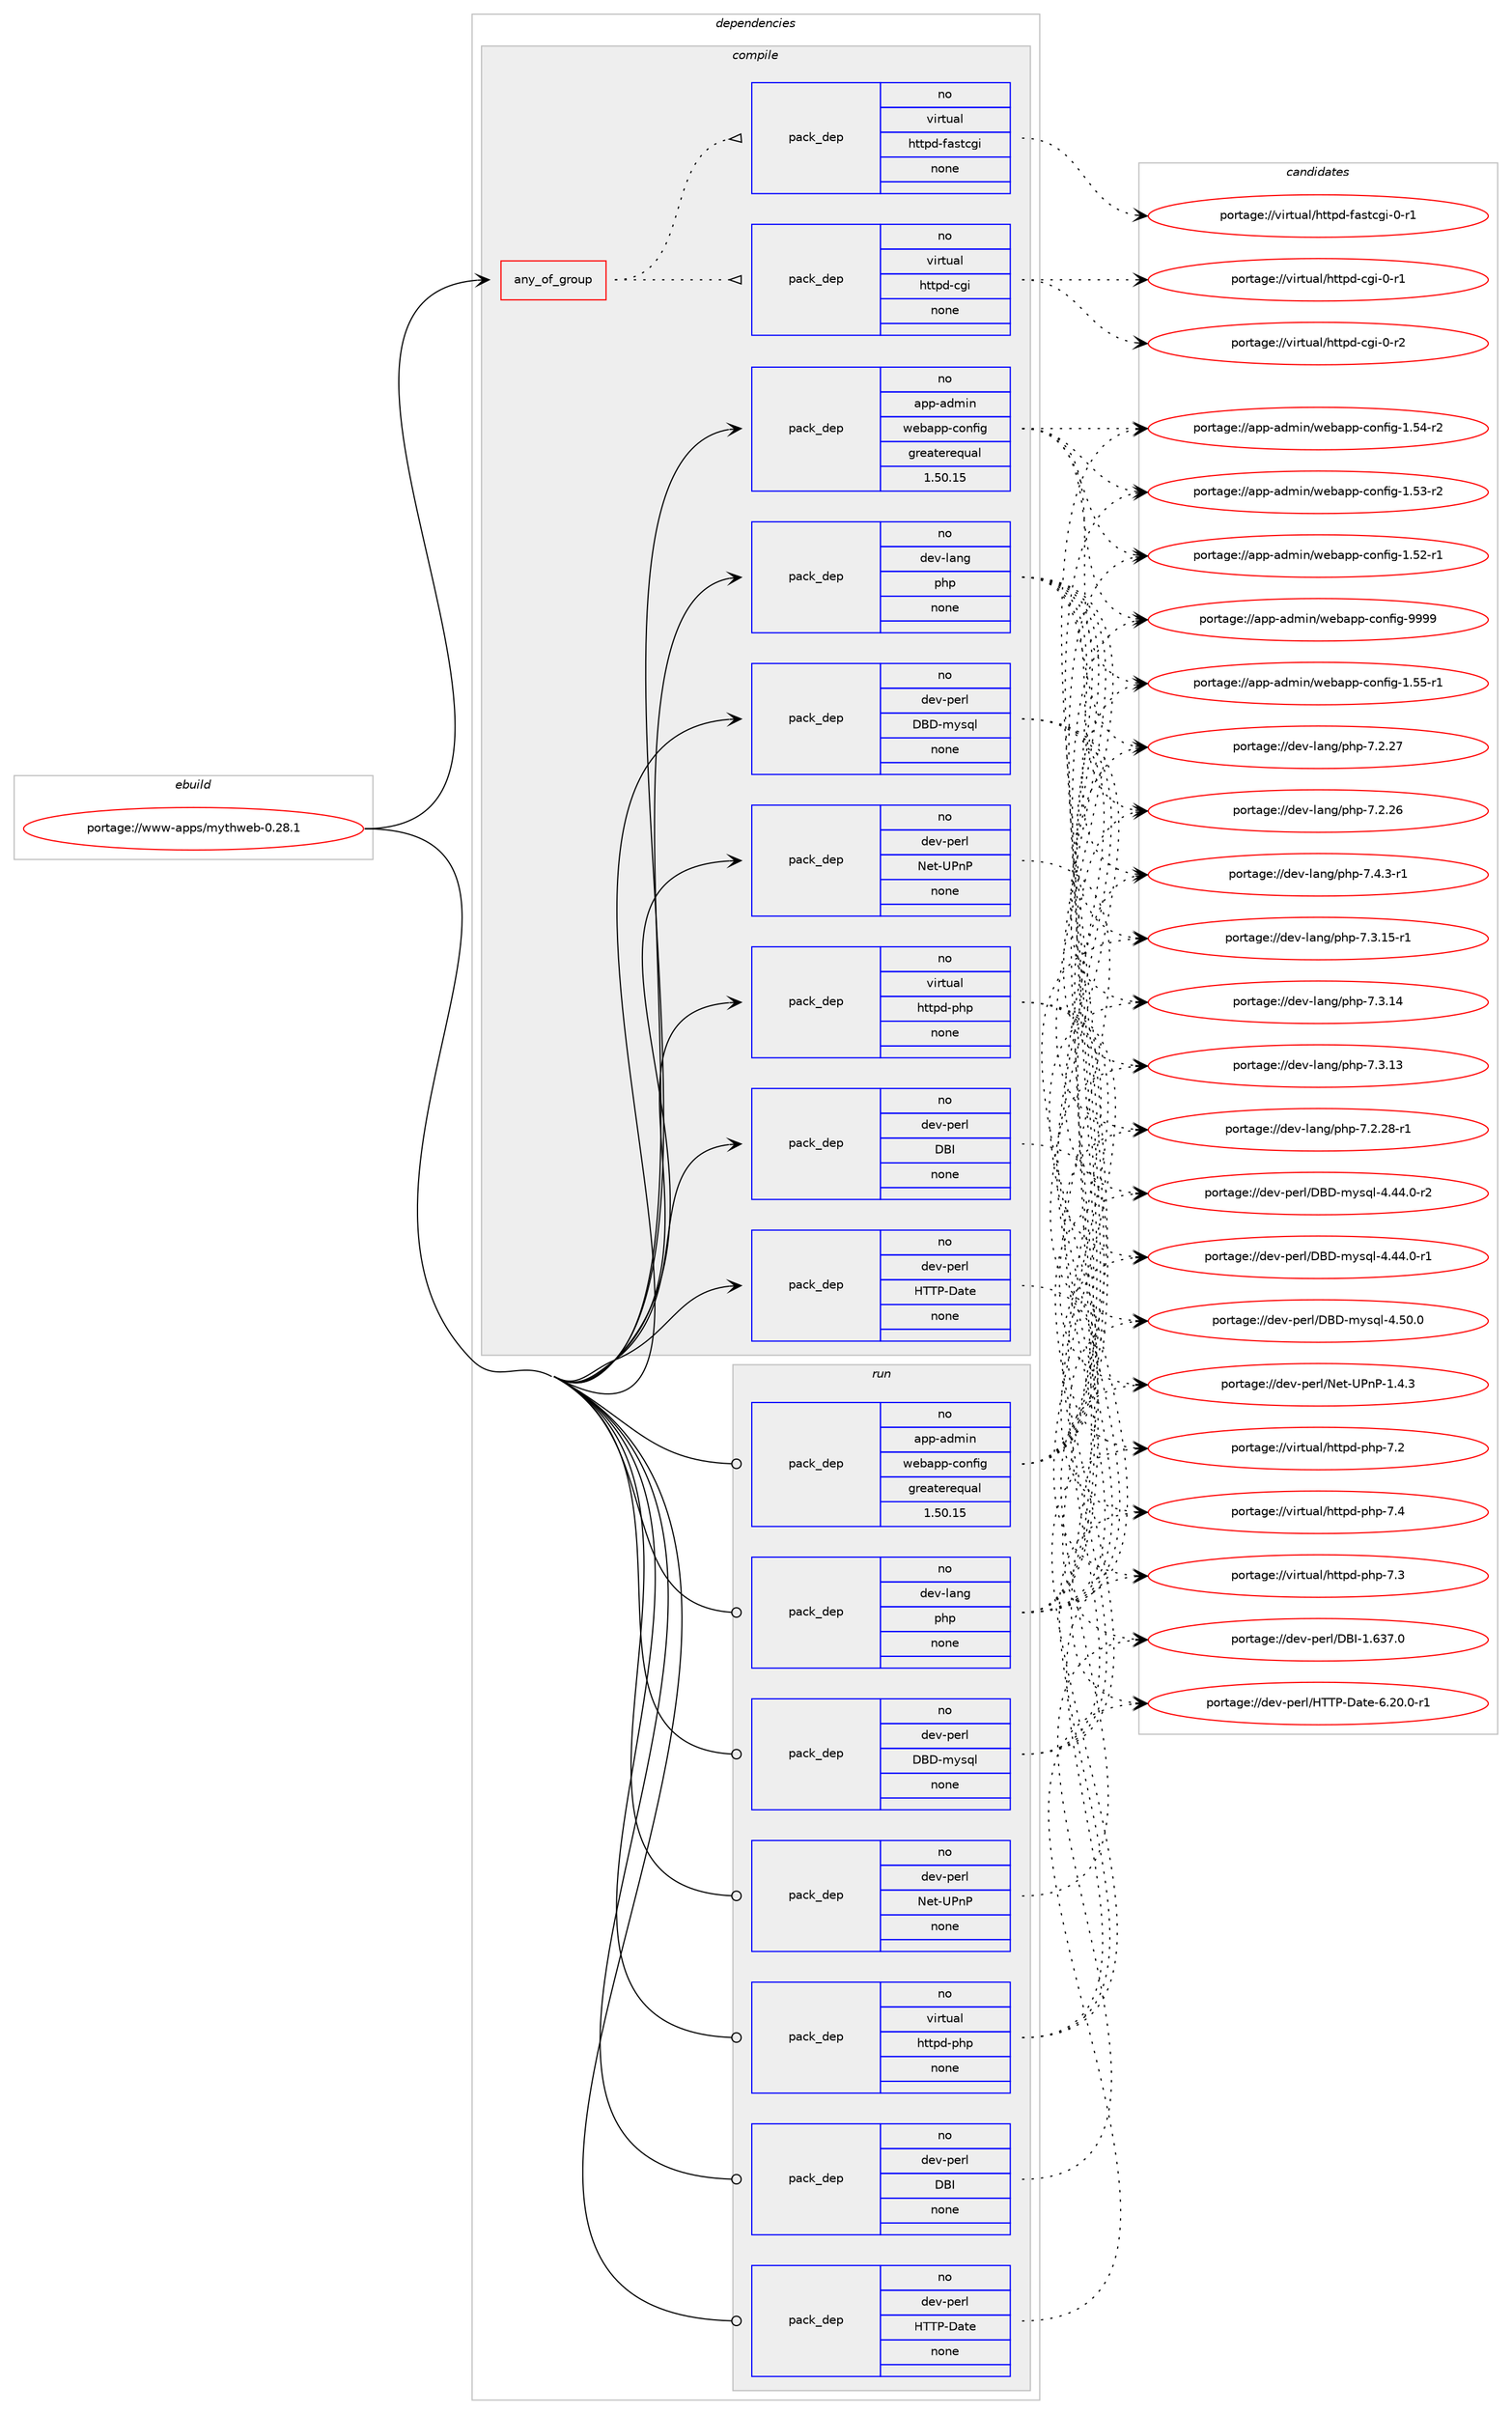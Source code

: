 digraph prolog {

# *************
# Graph options
# *************

newrank=true;
concentrate=true;
compound=true;
graph [rankdir=LR,fontname=Helvetica,fontsize=10,ranksep=1.5];#, ranksep=2.5, nodesep=0.2];
edge  [arrowhead=vee];
node  [fontname=Helvetica,fontsize=10];

# **********
# The ebuild
# **********

subgraph cluster_leftcol {
color=gray;
rank=same;
label=<<i>ebuild</i>>;
id [label="portage://www-apps/mythweb-0.28.1", color=red, width=4, href="../www-apps/mythweb-0.28.1.svg"];
}

# ****************
# The dependencies
# ****************

subgraph cluster_midcol {
color=gray;
label=<<i>dependencies</i>>;
subgraph cluster_compile {
fillcolor="#eeeeee";
style=filled;
label=<<i>compile</i>>;
subgraph any325 {
dependency18482 [label=<<TABLE BORDER="0" CELLBORDER="1" CELLSPACING="0" CELLPADDING="4"><TR><TD CELLPADDING="10">any_of_group</TD></TR></TABLE>>, shape=none, color=red];subgraph pack15493 {
dependency18483 [label=<<TABLE BORDER="0" CELLBORDER="1" CELLSPACING="0" CELLPADDING="4" WIDTH="220"><TR><TD ROWSPAN="6" CELLPADDING="30">pack_dep</TD></TR><TR><TD WIDTH="110">no</TD></TR><TR><TD>virtual</TD></TR><TR><TD>httpd-cgi</TD></TR><TR><TD>none</TD></TR><TR><TD></TD></TR></TABLE>>, shape=none, color=blue];
}
dependency18482:e -> dependency18483:w [weight=20,style="dotted",arrowhead="oinv"];
subgraph pack15494 {
dependency18484 [label=<<TABLE BORDER="0" CELLBORDER="1" CELLSPACING="0" CELLPADDING="4" WIDTH="220"><TR><TD ROWSPAN="6" CELLPADDING="30">pack_dep</TD></TR><TR><TD WIDTH="110">no</TD></TR><TR><TD>virtual</TD></TR><TR><TD>httpd-fastcgi</TD></TR><TR><TD>none</TD></TR><TR><TD></TD></TR></TABLE>>, shape=none, color=blue];
}
dependency18482:e -> dependency18484:w [weight=20,style="dotted",arrowhead="oinv"];
}
id:e -> dependency18482:w [weight=20,style="solid",arrowhead="vee"];
subgraph pack15495 {
dependency18485 [label=<<TABLE BORDER="0" CELLBORDER="1" CELLSPACING="0" CELLPADDING="4" WIDTH="220"><TR><TD ROWSPAN="6" CELLPADDING="30">pack_dep</TD></TR><TR><TD WIDTH="110">no</TD></TR><TR><TD>app-admin</TD></TR><TR><TD>webapp-config</TD></TR><TR><TD>greaterequal</TD></TR><TR><TD>1.50.15</TD></TR></TABLE>>, shape=none, color=blue];
}
id:e -> dependency18485:w [weight=20,style="solid",arrowhead="vee"];
subgraph pack15496 {
dependency18486 [label=<<TABLE BORDER="0" CELLBORDER="1" CELLSPACING="0" CELLPADDING="4" WIDTH="220"><TR><TD ROWSPAN="6" CELLPADDING="30">pack_dep</TD></TR><TR><TD WIDTH="110">no</TD></TR><TR><TD>dev-lang</TD></TR><TR><TD>php</TD></TR><TR><TD>none</TD></TR><TR><TD></TD></TR></TABLE>>, shape=none, color=blue];
}
id:e -> dependency18486:w [weight=20,style="solid",arrowhead="vee"];
subgraph pack15497 {
dependency18487 [label=<<TABLE BORDER="0" CELLBORDER="1" CELLSPACING="0" CELLPADDING="4" WIDTH="220"><TR><TD ROWSPAN="6" CELLPADDING="30">pack_dep</TD></TR><TR><TD WIDTH="110">no</TD></TR><TR><TD>dev-perl</TD></TR><TR><TD>DBD-mysql</TD></TR><TR><TD>none</TD></TR><TR><TD></TD></TR></TABLE>>, shape=none, color=blue];
}
id:e -> dependency18487:w [weight=20,style="solid",arrowhead="vee"];
subgraph pack15498 {
dependency18488 [label=<<TABLE BORDER="0" CELLBORDER="1" CELLSPACING="0" CELLPADDING="4" WIDTH="220"><TR><TD ROWSPAN="6" CELLPADDING="30">pack_dep</TD></TR><TR><TD WIDTH="110">no</TD></TR><TR><TD>dev-perl</TD></TR><TR><TD>DBI</TD></TR><TR><TD>none</TD></TR><TR><TD></TD></TR></TABLE>>, shape=none, color=blue];
}
id:e -> dependency18488:w [weight=20,style="solid",arrowhead="vee"];
subgraph pack15499 {
dependency18489 [label=<<TABLE BORDER="0" CELLBORDER="1" CELLSPACING="0" CELLPADDING="4" WIDTH="220"><TR><TD ROWSPAN="6" CELLPADDING="30">pack_dep</TD></TR><TR><TD WIDTH="110">no</TD></TR><TR><TD>dev-perl</TD></TR><TR><TD>HTTP-Date</TD></TR><TR><TD>none</TD></TR><TR><TD></TD></TR></TABLE>>, shape=none, color=blue];
}
id:e -> dependency18489:w [weight=20,style="solid",arrowhead="vee"];
subgraph pack15500 {
dependency18490 [label=<<TABLE BORDER="0" CELLBORDER="1" CELLSPACING="0" CELLPADDING="4" WIDTH="220"><TR><TD ROWSPAN="6" CELLPADDING="30">pack_dep</TD></TR><TR><TD WIDTH="110">no</TD></TR><TR><TD>dev-perl</TD></TR><TR><TD>Net-UPnP</TD></TR><TR><TD>none</TD></TR><TR><TD></TD></TR></TABLE>>, shape=none, color=blue];
}
id:e -> dependency18490:w [weight=20,style="solid",arrowhead="vee"];
subgraph pack15501 {
dependency18491 [label=<<TABLE BORDER="0" CELLBORDER="1" CELLSPACING="0" CELLPADDING="4" WIDTH="220"><TR><TD ROWSPAN="6" CELLPADDING="30">pack_dep</TD></TR><TR><TD WIDTH="110">no</TD></TR><TR><TD>virtual</TD></TR><TR><TD>httpd-php</TD></TR><TR><TD>none</TD></TR><TR><TD></TD></TR></TABLE>>, shape=none, color=blue];
}
id:e -> dependency18491:w [weight=20,style="solid",arrowhead="vee"];
}
subgraph cluster_compileandrun {
fillcolor="#eeeeee";
style=filled;
label=<<i>compile and run</i>>;
}
subgraph cluster_run {
fillcolor="#eeeeee";
style=filled;
label=<<i>run</i>>;
subgraph pack15502 {
dependency18492 [label=<<TABLE BORDER="0" CELLBORDER="1" CELLSPACING="0" CELLPADDING="4" WIDTH="220"><TR><TD ROWSPAN="6" CELLPADDING="30">pack_dep</TD></TR><TR><TD WIDTH="110">no</TD></TR><TR><TD>app-admin</TD></TR><TR><TD>webapp-config</TD></TR><TR><TD>greaterequal</TD></TR><TR><TD>1.50.15</TD></TR></TABLE>>, shape=none, color=blue];
}
id:e -> dependency18492:w [weight=20,style="solid",arrowhead="odot"];
subgraph pack15503 {
dependency18493 [label=<<TABLE BORDER="0" CELLBORDER="1" CELLSPACING="0" CELLPADDING="4" WIDTH="220"><TR><TD ROWSPAN="6" CELLPADDING="30">pack_dep</TD></TR><TR><TD WIDTH="110">no</TD></TR><TR><TD>dev-lang</TD></TR><TR><TD>php</TD></TR><TR><TD>none</TD></TR><TR><TD></TD></TR></TABLE>>, shape=none, color=blue];
}
id:e -> dependency18493:w [weight=20,style="solid",arrowhead="odot"];
subgraph pack15504 {
dependency18494 [label=<<TABLE BORDER="0" CELLBORDER="1" CELLSPACING="0" CELLPADDING="4" WIDTH="220"><TR><TD ROWSPAN="6" CELLPADDING="30">pack_dep</TD></TR><TR><TD WIDTH="110">no</TD></TR><TR><TD>dev-perl</TD></TR><TR><TD>DBD-mysql</TD></TR><TR><TD>none</TD></TR><TR><TD></TD></TR></TABLE>>, shape=none, color=blue];
}
id:e -> dependency18494:w [weight=20,style="solid",arrowhead="odot"];
subgraph pack15505 {
dependency18495 [label=<<TABLE BORDER="0" CELLBORDER="1" CELLSPACING="0" CELLPADDING="4" WIDTH="220"><TR><TD ROWSPAN="6" CELLPADDING="30">pack_dep</TD></TR><TR><TD WIDTH="110">no</TD></TR><TR><TD>dev-perl</TD></TR><TR><TD>DBI</TD></TR><TR><TD>none</TD></TR><TR><TD></TD></TR></TABLE>>, shape=none, color=blue];
}
id:e -> dependency18495:w [weight=20,style="solid",arrowhead="odot"];
subgraph pack15506 {
dependency18496 [label=<<TABLE BORDER="0" CELLBORDER="1" CELLSPACING="0" CELLPADDING="4" WIDTH="220"><TR><TD ROWSPAN="6" CELLPADDING="30">pack_dep</TD></TR><TR><TD WIDTH="110">no</TD></TR><TR><TD>dev-perl</TD></TR><TR><TD>HTTP-Date</TD></TR><TR><TD>none</TD></TR><TR><TD></TD></TR></TABLE>>, shape=none, color=blue];
}
id:e -> dependency18496:w [weight=20,style="solid",arrowhead="odot"];
subgraph pack15507 {
dependency18497 [label=<<TABLE BORDER="0" CELLBORDER="1" CELLSPACING="0" CELLPADDING="4" WIDTH="220"><TR><TD ROWSPAN="6" CELLPADDING="30">pack_dep</TD></TR><TR><TD WIDTH="110">no</TD></TR><TR><TD>dev-perl</TD></TR><TR><TD>Net-UPnP</TD></TR><TR><TD>none</TD></TR><TR><TD></TD></TR></TABLE>>, shape=none, color=blue];
}
id:e -> dependency18497:w [weight=20,style="solid",arrowhead="odot"];
subgraph pack15508 {
dependency18498 [label=<<TABLE BORDER="0" CELLBORDER="1" CELLSPACING="0" CELLPADDING="4" WIDTH="220"><TR><TD ROWSPAN="6" CELLPADDING="30">pack_dep</TD></TR><TR><TD WIDTH="110">no</TD></TR><TR><TD>virtual</TD></TR><TR><TD>httpd-php</TD></TR><TR><TD>none</TD></TR><TR><TD></TD></TR></TABLE>>, shape=none, color=blue];
}
id:e -> dependency18498:w [weight=20,style="solid",arrowhead="odot"];
}
}

# **************
# The candidates
# **************

subgraph cluster_choices {
rank=same;
color=gray;
label=<<i>candidates</i>>;

subgraph choice15493 {
color=black;
nodesep=1;
choice1181051141161179710847104116116112100459910310545484511450 [label="portage://virtual/httpd-cgi-0-r2", color=red, width=4,href="../virtual/httpd-cgi-0-r2.svg"];
choice1181051141161179710847104116116112100459910310545484511449 [label="portage://virtual/httpd-cgi-0-r1", color=red, width=4,href="../virtual/httpd-cgi-0-r1.svg"];
dependency18483:e -> choice1181051141161179710847104116116112100459910310545484511450:w [style=dotted,weight="100"];
dependency18483:e -> choice1181051141161179710847104116116112100459910310545484511449:w [style=dotted,weight="100"];
}
subgraph choice15494 {
color=black;
nodesep=1;
choice118105114116117971084710411611611210045102971151169910310545484511449 [label="portage://virtual/httpd-fastcgi-0-r1", color=red, width=4,href="../virtual/httpd-fastcgi-0-r1.svg"];
dependency18484:e -> choice118105114116117971084710411611611210045102971151169910310545484511449:w [style=dotted,weight="100"];
}
subgraph choice15495 {
color=black;
nodesep=1;
choice97112112459710010910511047119101989711211245991111101021051034557575757 [label="portage://app-admin/webapp-config-9999", color=red, width=4,href="../app-admin/webapp-config-9999.svg"];
choice971121124597100109105110471191019897112112459911111010210510345494653534511449 [label="portage://app-admin/webapp-config-1.55-r1", color=red, width=4,href="../app-admin/webapp-config-1.55-r1.svg"];
choice971121124597100109105110471191019897112112459911111010210510345494653524511450 [label="portage://app-admin/webapp-config-1.54-r2", color=red, width=4,href="../app-admin/webapp-config-1.54-r2.svg"];
choice971121124597100109105110471191019897112112459911111010210510345494653514511450 [label="portage://app-admin/webapp-config-1.53-r2", color=red, width=4,href="../app-admin/webapp-config-1.53-r2.svg"];
choice971121124597100109105110471191019897112112459911111010210510345494653504511449 [label="portage://app-admin/webapp-config-1.52-r1", color=red, width=4,href="../app-admin/webapp-config-1.52-r1.svg"];
dependency18485:e -> choice97112112459710010910511047119101989711211245991111101021051034557575757:w [style=dotted,weight="100"];
dependency18485:e -> choice971121124597100109105110471191019897112112459911111010210510345494653534511449:w [style=dotted,weight="100"];
dependency18485:e -> choice971121124597100109105110471191019897112112459911111010210510345494653524511450:w [style=dotted,weight="100"];
dependency18485:e -> choice971121124597100109105110471191019897112112459911111010210510345494653514511450:w [style=dotted,weight="100"];
dependency18485:e -> choice971121124597100109105110471191019897112112459911111010210510345494653504511449:w [style=dotted,weight="100"];
}
subgraph choice15496 {
color=black;
nodesep=1;
choice1001011184510897110103471121041124555465246514511449 [label="portage://dev-lang/php-7.4.3-r1", color=red, width=4,href="../dev-lang/php-7.4.3-r1.svg"];
choice100101118451089711010347112104112455546514649534511449 [label="portage://dev-lang/php-7.3.15-r1", color=red, width=4,href="../dev-lang/php-7.3.15-r1.svg"];
choice10010111845108971101034711210411245554651464952 [label="portage://dev-lang/php-7.3.14", color=red, width=4,href="../dev-lang/php-7.3.14.svg"];
choice10010111845108971101034711210411245554651464951 [label="portage://dev-lang/php-7.3.13", color=red, width=4,href="../dev-lang/php-7.3.13.svg"];
choice100101118451089711010347112104112455546504650564511449 [label="portage://dev-lang/php-7.2.28-r1", color=red, width=4,href="../dev-lang/php-7.2.28-r1.svg"];
choice10010111845108971101034711210411245554650465055 [label="portage://dev-lang/php-7.2.27", color=red, width=4,href="../dev-lang/php-7.2.27.svg"];
choice10010111845108971101034711210411245554650465054 [label="portage://dev-lang/php-7.2.26", color=red, width=4,href="../dev-lang/php-7.2.26.svg"];
dependency18486:e -> choice1001011184510897110103471121041124555465246514511449:w [style=dotted,weight="100"];
dependency18486:e -> choice100101118451089711010347112104112455546514649534511449:w [style=dotted,weight="100"];
dependency18486:e -> choice10010111845108971101034711210411245554651464952:w [style=dotted,weight="100"];
dependency18486:e -> choice10010111845108971101034711210411245554651464951:w [style=dotted,weight="100"];
dependency18486:e -> choice100101118451089711010347112104112455546504650564511449:w [style=dotted,weight="100"];
dependency18486:e -> choice10010111845108971101034711210411245554650465055:w [style=dotted,weight="100"];
dependency18486:e -> choice10010111845108971101034711210411245554650465054:w [style=dotted,weight="100"];
}
subgraph choice15497 {
color=black;
nodesep=1;
choice10010111845112101114108476866684510912111511310845524653484648 [label="portage://dev-perl/DBD-mysql-4.50.0", color=red, width=4,href="../dev-perl/DBD-mysql-4.50.0.svg"];
choice100101118451121011141084768666845109121115113108455246525246484511450 [label="portage://dev-perl/DBD-mysql-4.44.0-r2", color=red, width=4,href="../dev-perl/DBD-mysql-4.44.0-r2.svg"];
choice100101118451121011141084768666845109121115113108455246525246484511449 [label="portage://dev-perl/DBD-mysql-4.44.0-r1", color=red, width=4,href="../dev-perl/DBD-mysql-4.44.0-r1.svg"];
dependency18487:e -> choice10010111845112101114108476866684510912111511310845524653484648:w [style=dotted,weight="100"];
dependency18487:e -> choice100101118451121011141084768666845109121115113108455246525246484511450:w [style=dotted,weight="100"];
dependency18487:e -> choice100101118451121011141084768666845109121115113108455246525246484511449:w [style=dotted,weight="100"];
}
subgraph choice15498 {
color=black;
nodesep=1;
choice10010111845112101114108476866734549465451554648 [label="portage://dev-perl/DBI-1.637.0", color=red, width=4,href="../dev-perl/DBI-1.637.0.svg"];
dependency18488:e -> choice10010111845112101114108476866734549465451554648:w [style=dotted,weight="100"];
}
subgraph choice15499 {
color=black;
nodesep=1;
choice100101118451121011141084772848480456897116101455446504846484511449 [label="portage://dev-perl/HTTP-Date-6.20.0-r1", color=red, width=4,href="../dev-perl/HTTP-Date-6.20.0-r1.svg"];
dependency18489:e -> choice100101118451121011141084772848480456897116101455446504846484511449:w [style=dotted,weight="100"];
}
subgraph choice15500 {
color=black;
nodesep=1;
choice10010111845112101114108477810111645858011080454946524651 [label="portage://dev-perl/Net-UPnP-1.4.3", color=red, width=4,href="../dev-perl/Net-UPnP-1.4.3.svg"];
dependency18490:e -> choice10010111845112101114108477810111645858011080454946524651:w [style=dotted,weight="100"];
}
subgraph choice15501 {
color=black;
nodesep=1;
choice11810511411611797108471041161161121004511210411245554652 [label="portage://virtual/httpd-php-7.4", color=red, width=4,href="../virtual/httpd-php-7.4.svg"];
choice11810511411611797108471041161161121004511210411245554651 [label="portage://virtual/httpd-php-7.3", color=red, width=4,href="../virtual/httpd-php-7.3.svg"];
choice11810511411611797108471041161161121004511210411245554650 [label="portage://virtual/httpd-php-7.2", color=red, width=4,href="../virtual/httpd-php-7.2.svg"];
dependency18491:e -> choice11810511411611797108471041161161121004511210411245554652:w [style=dotted,weight="100"];
dependency18491:e -> choice11810511411611797108471041161161121004511210411245554651:w [style=dotted,weight="100"];
dependency18491:e -> choice11810511411611797108471041161161121004511210411245554650:w [style=dotted,weight="100"];
}
subgraph choice15502 {
color=black;
nodesep=1;
choice97112112459710010910511047119101989711211245991111101021051034557575757 [label="portage://app-admin/webapp-config-9999", color=red, width=4,href="../app-admin/webapp-config-9999.svg"];
choice971121124597100109105110471191019897112112459911111010210510345494653534511449 [label="portage://app-admin/webapp-config-1.55-r1", color=red, width=4,href="../app-admin/webapp-config-1.55-r1.svg"];
choice971121124597100109105110471191019897112112459911111010210510345494653524511450 [label="portage://app-admin/webapp-config-1.54-r2", color=red, width=4,href="../app-admin/webapp-config-1.54-r2.svg"];
choice971121124597100109105110471191019897112112459911111010210510345494653514511450 [label="portage://app-admin/webapp-config-1.53-r2", color=red, width=4,href="../app-admin/webapp-config-1.53-r2.svg"];
choice971121124597100109105110471191019897112112459911111010210510345494653504511449 [label="portage://app-admin/webapp-config-1.52-r1", color=red, width=4,href="../app-admin/webapp-config-1.52-r1.svg"];
dependency18492:e -> choice97112112459710010910511047119101989711211245991111101021051034557575757:w [style=dotted,weight="100"];
dependency18492:e -> choice971121124597100109105110471191019897112112459911111010210510345494653534511449:w [style=dotted,weight="100"];
dependency18492:e -> choice971121124597100109105110471191019897112112459911111010210510345494653524511450:w [style=dotted,weight="100"];
dependency18492:e -> choice971121124597100109105110471191019897112112459911111010210510345494653514511450:w [style=dotted,weight="100"];
dependency18492:e -> choice971121124597100109105110471191019897112112459911111010210510345494653504511449:w [style=dotted,weight="100"];
}
subgraph choice15503 {
color=black;
nodesep=1;
choice1001011184510897110103471121041124555465246514511449 [label="portage://dev-lang/php-7.4.3-r1", color=red, width=4,href="../dev-lang/php-7.4.3-r1.svg"];
choice100101118451089711010347112104112455546514649534511449 [label="portage://dev-lang/php-7.3.15-r1", color=red, width=4,href="../dev-lang/php-7.3.15-r1.svg"];
choice10010111845108971101034711210411245554651464952 [label="portage://dev-lang/php-7.3.14", color=red, width=4,href="../dev-lang/php-7.3.14.svg"];
choice10010111845108971101034711210411245554651464951 [label="portage://dev-lang/php-7.3.13", color=red, width=4,href="../dev-lang/php-7.3.13.svg"];
choice100101118451089711010347112104112455546504650564511449 [label="portage://dev-lang/php-7.2.28-r1", color=red, width=4,href="../dev-lang/php-7.2.28-r1.svg"];
choice10010111845108971101034711210411245554650465055 [label="portage://dev-lang/php-7.2.27", color=red, width=4,href="../dev-lang/php-7.2.27.svg"];
choice10010111845108971101034711210411245554650465054 [label="portage://dev-lang/php-7.2.26", color=red, width=4,href="../dev-lang/php-7.2.26.svg"];
dependency18493:e -> choice1001011184510897110103471121041124555465246514511449:w [style=dotted,weight="100"];
dependency18493:e -> choice100101118451089711010347112104112455546514649534511449:w [style=dotted,weight="100"];
dependency18493:e -> choice10010111845108971101034711210411245554651464952:w [style=dotted,weight="100"];
dependency18493:e -> choice10010111845108971101034711210411245554651464951:w [style=dotted,weight="100"];
dependency18493:e -> choice100101118451089711010347112104112455546504650564511449:w [style=dotted,weight="100"];
dependency18493:e -> choice10010111845108971101034711210411245554650465055:w [style=dotted,weight="100"];
dependency18493:e -> choice10010111845108971101034711210411245554650465054:w [style=dotted,weight="100"];
}
subgraph choice15504 {
color=black;
nodesep=1;
choice10010111845112101114108476866684510912111511310845524653484648 [label="portage://dev-perl/DBD-mysql-4.50.0", color=red, width=4,href="../dev-perl/DBD-mysql-4.50.0.svg"];
choice100101118451121011141084768666845109121115113108455246525246484511450 [label="portage://dev-perl/DBD-mysql-4.44.0-r2", color=red, width=4,href="../dev-perl/DBD-mysql-4.44.0-r2.svg"];
choice100101118451121011141084768666845109121115113108455246525246484511449 [label="portage://dev-perl/DBD-mysql-4.44.0-r1", color=red, width=4,href="../dev-perl/DBD-mysql-4.44.0-r1.svg"];
dependency18494:e -> choice10010111845112101114108476866684510912111511310845524653484648:w [style=dotted,weight="100"];
dependency18494:e -> choice100101118451121011141084768666845109121115113108455246525246484511450:w [style=dotted,weight="100"];
dependency18494:e -> choice100101118451121011141084768666845109121115113108455246525246484511449:w [style=dotted,weight="100"];
}
subgraph choice15505 {
color=black;
nodesep=1;
choice10010111845112101114108476866734549465451554648 [label="portage://dev-perl/DBI-1.637.0", color=red, width=4,href="../dev-perl/DBI-1.637.0.svg"];
dependency18495:e -> choice10010111845112101114108476866734549465451554648:w [style=dotted,weight="100"];
}
subgraph choice15506 {
color=black;
nodesep=1;
choice100101118451121011141084772848480456897116101455446504846484511449 [label="portage://dev-perl/HTTP-Date-6.20.0-r1", color=red, width=4,href="../dev-perl/HTTP-Date-6.20.0-r1.svg"];
dependency18496:e -> choice100101118451121011141084772848480456897116101455446504846484511449:w [style=dotted,weight="100"];
}
subgraph choice15507 {
color=black;
nodesep=1;
choice10010111845112101114108477810111645858011080454946524651 [label="portage://dev-perl/Net-UPnP-1.4.3", color=red, width=4,href="../dev-perl/Net-UPnP-1.4.3.svg"];
dependency18497:e -> choice10010111845112101114108477810111645858011080454946524651:w [style=dotted,weight="100"];
}
subgraph choice15508 {
color=black;
nodesep=1;
choice11810511411611797108471041161161121004511210411245554652 [label="portage://virtual/httpd-php-7.4", color=red, width=4,href="../virtual/httpd-php-7.4.svg"];
choice11810511411611797108471041161161121004511210411245554651 [label="portage://virtual/httpd-php-7.3", color=red, width=4,href="../virtual/httpd-php-7.3.svg"];
choice11810511411611797108471041161161121004511210411245554650 [label="portage://virtual/httpd-php-7.2", color=red, width=4,href="../virtual/httpd-php-7.2.svg"];
dependency18498:e -> choice11810511411611797108471041161161121004511210411245554652:w [style=dotted,weight="100"];
dependency18498:e -> choice11810511411611797108471041161161121004511210411245554651:w [style=dotted,weight="100"];
dependency18498:e -> choice11810511411611797108471041161161121004511210411245554650:w [style=dotted,weight="100"];
}
}

}
